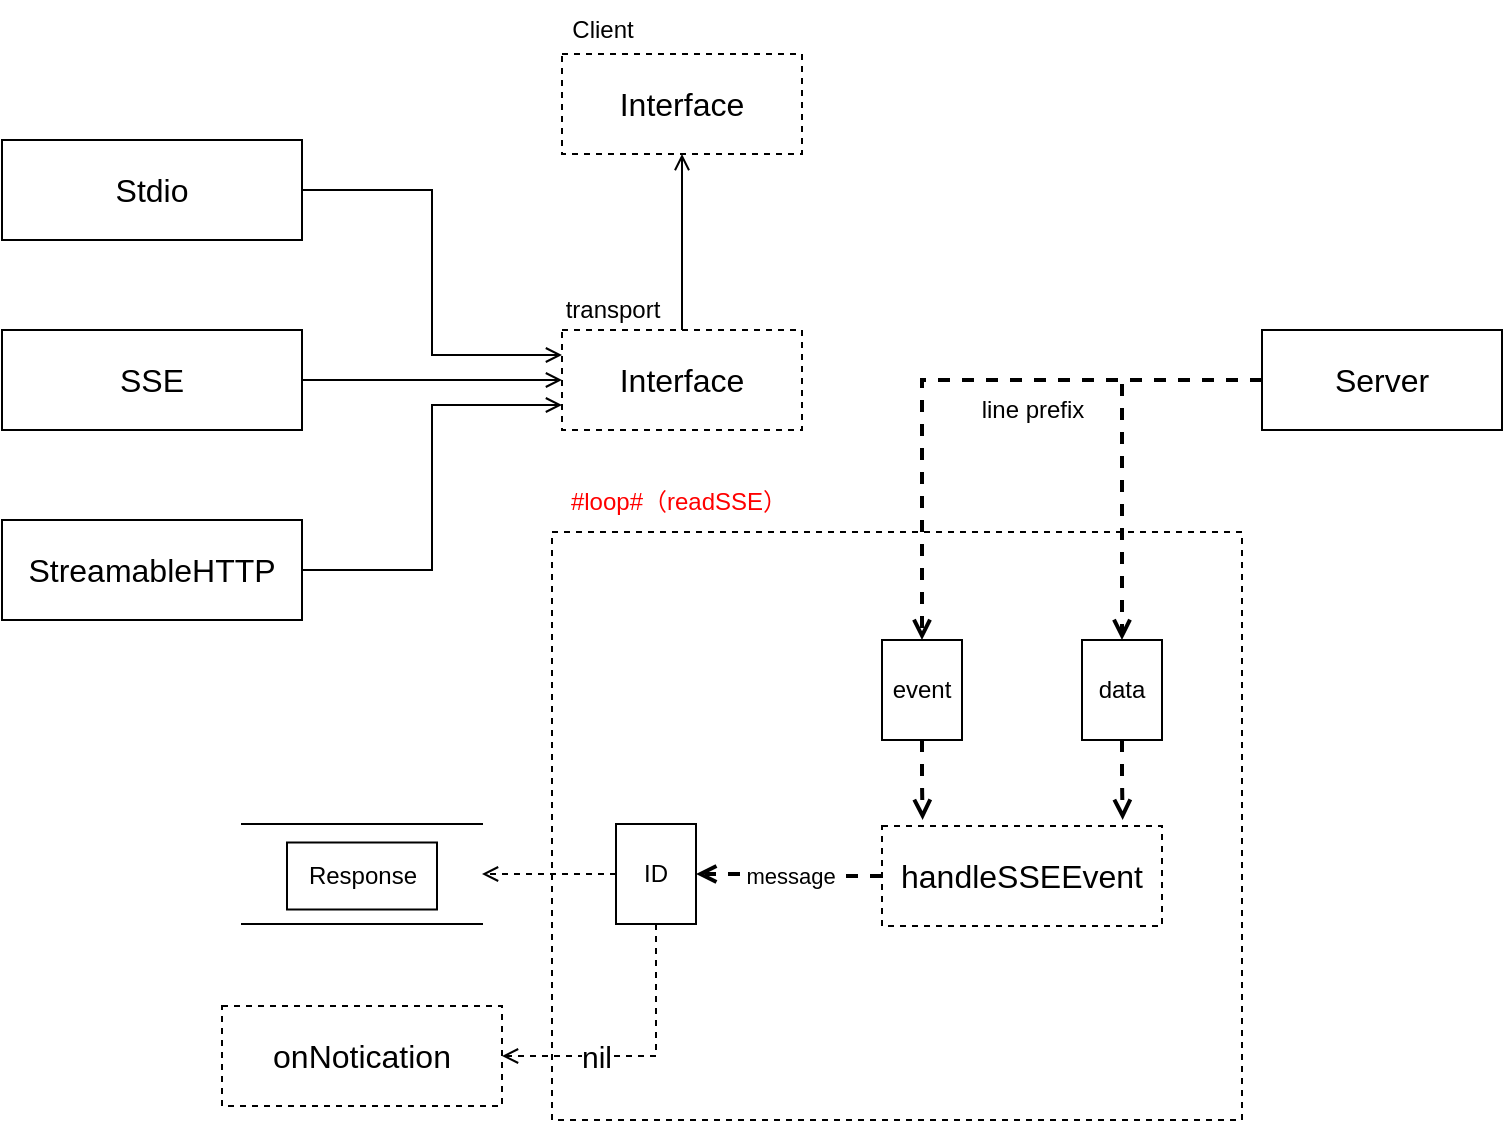 <mxfile version="26.2.14" pages="3">
  <diagram name="transport" id="SVgRkjwjnZAzmlpTH-lY">
    <mxGraphModel dx="2893" dy="1103" grid="1" gridSize="10" guides="1" tooltips="1" connect="1" arrows="1" fold="1" page="1" pageScale="1" pageWidth="827" pageHeight="1169" math="0" shadow="0">
      <root>
        <mxCell id="0" />
        <mxCell id="1" parent="0" />
        <mxCell id="H7Ld3zAO4WbDlRHn0WHY-36" value="" style="rounded=0;whiteSpace=wrap;html=1;fontSize=16;fillColor=none;dashed=1;" parent="1" vertex="1">
          <mxGeometry x="235" y="326" width="345" height="294" as="geometry" />
        </mxCell>
        <mxCell id="H7Ld3zAO4WbDlRHn0WHY-29" value="" style="shape=partialRectangle;whiteSpace=wrap;html=1;left=0;right=0;fillColor=none;" parent="1" vertex="1">
          <mxGeometry x="80" y="472" width="120" height="50" as="geometry" />
        </mxCell>
        <mxCell id="H7Ld3zAO4WbDlRHn0WHY-15" style="edgeStyle=orthogonalEdgeStyle;rounded=0;orthogonalLoop=1;jettySize=auto;html=1;exitX=0.5;exitY=0;exitDx=0;exitDy=0;entryX=0.5;entryY=1;entryDx=0;entryDy=0;endArrow=open;endFill=0;" parent="1" source="H7Ld3zAO4WbDlRHn0WHY-1" target="H7Ld3zAO4WbDlRHn0WHY-9" edge="1">
          <mxGeometry relative="1" as="geometry" />
        </mxCell>
        <mxCell id="H7Ld3zAO4WbDlRHn0WHY-1" value="Interface" style="rounded=0;whiteSpace=wrap;html=1;fontSize=16;dashed=1;" parent="1" vertex="1">
          <mxGeometry x="240" y="225" width="120" height="50" as="geometry" />
        </mxCell>
        <mxCell id="H7Ld3zAO4WbDlRHn0WHY-2" value="transport" style="text;html=1;align=center;verticalAlign=middle;resizable=0;points=[];autosize=1;strokeColor=none;fillColor=none;" parent="1" vertex="1">
          <mxGeometry x="230" y="200" width="70" height="30" as="geometry" />
        </mxCell>
        <mxCell id="H7Ld3zAO4WbDlRHn0WHY-7" style="edgeStyle=orthogonalEdgeStyle;rounded=0;orthogonalLoop=1;jettySize=auto;html=1;exitX=1;exitY=0.5;exitDx=0;exitDy=0;entryX=0;entryY=0.25;entryDx=0;entryDy=0;endArrow=open;endFill=0;" parent="1" source="H7Ld3zAO4WbDlRHn0WHY-3" target="H7Ld3zAO4WbDlRHn0WHY-1" edge="1">
          <mxGeometry relative="1" as="geometry" />
        </mxCell>
        <mxCell id="H7Ld3zAO4WbDlRHn0WHY-3" value="Stdio" style="rounded=0;whiteSpace=wrap;html=1;fontSize=16;" parent="1" vertex="1">
          <mxGeometry x="-40" y="130" width="150" height="50" as="geometry" />
        </mxCell>
        <mxCell id="H7Ld3zAO4WbDlRHn0WHY-6" style="edgeStyle=orthogonalEdgeStyle;rounded=0;orthogonalLoop=1;jettySize=auto;html=1;exitX=1;exitY=0.5;exitDx=0;exitDy=0;entryX=0;entryY=0.5;entryDx=0;entryDy=0;endArrow=open;endFill=0;" parent="1" source="H7Ld3zAO4WbDlRHn0WHY-4" target="H7Ld3zAO4WbDlRHn0WHY-1" edge="1">
          <mxGeometry relative="1" as="geometry" />
        </mxCell>
        <mxCell id="H7Ld3zAO4WbDlRHn0WHY-4" value="SSE" style="rounded=0;whiteSpace=wrap;html=1;fontSize=16;" parent="1" vertex="1">
          <mxGeometry x="-40" y="225" width="150" height="50" as="geometry" />
        </mxCell>
        <mxCell id="H7Ld3zAO4WbDlRHn0WHY-8" style="edgeStyle=orthogonalEdgeStyle;rounded=0;orthogonalLoop=1;jettySize=auto;html=1;exitX=1;exitY=0.5;exitDx=0;exitDy=0;entryX=0;entryY=0.75;entryDx=0;entryDy=0;endArrow=open;endFill=0;" parent="1" source="H7Ld3zAO4WbDlRHn0WHY-5" target="H7Ld3zAO4WbDlRHn0WHY-1" edge="1">
          <mxGeometry relative="1" as="geometry" />
        </mxCell>
        <mxCell id="H7Ld3zAO4WbDlRHn0WHY-5" value="StreamableHTTP" style="rounded=0;whiteSpace=wrap;html=1;fontSize=16;" parent="1" vertex="1">
          <mxGeometry x="-40" y="320" width="150" height="50" as="geometry" />
        </mxCell>
        <mxCell id="H7Ld3zAO4WbDlRHn0WHY-9" value="Interface" style="rounded=0;whiteSpace=wrap;html=1;fontSize=16;dashed=1;" parent="1" vertex="1">
          <mxGeometry x="240" y="87" width="120" height="50" as="geometry" />
        </mxCell>
        <mxCell id="H7Ld3zAO4WbDlRHn0WHY-10" value="Client" style="text;html=1;align=center;verticalAlign=middle;resizable=0;points=[];autosize=1;strokeColor=none;fillColor=none;" parent="1" vertex="1">
          <mxGeometry x="235" y="60" width="50" height="30" as="geometry" />
        </mxCell>
        <mxCell id="H7Ld3zAO4WbDlRHn0WHY-18" style="edgeStyle=orthogonalEdgeStyle;rounded=0;orthogonalLoop=1;jettySize=auto;html=1;exitX=0;exitY=0.5;exitDx=0;exitDy=0;endArrow=open;endFill=0;dashed=1;strokeWidth=2;" parent="1" source="H7Ld3zAO4WbDlRHn0WHY-11" target="H7Ld3zAO4WbDlRHn0WHY-19" edge="1">
          <mxGeometry relative="1" as="geometry">
            <mxPoint x="670" y="300" as="targetPoint" />
          </mxGeometry>
        </mxCell>
        <mxCell id="H7Ld3zAO4WbDlRHn0WHY-21" style="edgeStyle=orthogonalEdgeStyle;rounded=0;orthogonalLoop=1;jettySize=auto;html=1;exitX=0;exitY=0.5;exitDx=0;exitDy=0;endArrow=open;endFill=0;dashed=1;strokeWidth=2;" parent="1" source="H7Ld3zAO4WbDlRHn0WHY-11" target="H7Ld3zAO4WbDlRHn0WHY-20" edge="1">
          <mxGeometry relative="1" as="geometry" />
        </mxCell>
        <mxCell id="H7Ld3zAO4WbDlRHn0WHY-11" value="Server" style="rounded=0;whiteSpace=wrap;html=1;fontSize=16;" parent="1" vertex="1">
          <mxGeometry x="590" y="225" width="120" height="50" as="geometry" />
        </mxCell>
        <mxCell id="H7Ld3zAO4WbDlRHn0WHY-17" value="#loop#（readSSE）" style="text;html=1;align=center;verticalAlign=middle;resizable=0;points=[];autosize=1;strokeColor=none;fillColor=none;fontColor=#FF0000;" parent="1" vertex="1">
          <mxGeometry x="233" y="296" width="130" height="30" as="geometry" />
        </mxCell>
        <mxCell id="H7Ld3zAO4WbDlRHn0WHY-19" value="event" style="rounded=0;whiteSpace=wrap;html=1;fontSize=12;" parent="1" vertex="1">
          <mxGeometry x="400" y="380" width="40" height="50" as="geometry" />
        </mxCell>
        <mxCell id="H7Ld3zAO4WbDlRHn0WHY-38" style="edgeStyle=orthogonalEdgeStyle;rounded=0;orthogonalLoop=1;jettySize=auto;html=1;exitX=0.5;exitY=1;exitDx=0;exitDy=0;dashed=1;strokeWidth=2;endArrow=open;endFill=0;" parent="1" source="H7Ld3zAO4WbDlRHn0WHY-20" edge="1">
          <mxGeometry relative="1" as="geometry">
            <mxPoint x="520.333" y="470" as="targetPoint" />
          </mxGeometry>
        </mxCell>
        <mxCell id="H7Ld3zAO4WbDlRHn0WHY-20" value="data" style="rounded=0;whiteSpace=wrap;html=1;fontSize=12;" parent="1" vertex="1">
          <mxGeometry x="500" y="380" width="40" height="50" as="geometry" />
        </mxCell>
        <mxCell id="H7Ld3zAO4WbDlRHn0WHY-35" value="message" style="edgeStyle=orthogonalEdgeStyle;rounded=0;orthogonalLoop=1;jettySize=auto;html=1;exitX=0;exitY=0.5;exitDx=0;exitDy=0;entryX=1;entryY=0.5;entryDx=0;entryDy=0;dashed=1;endArrow=open;endFill=0;strokeWidth=2;" parent="1" source="H7Ld3zAO4WbDlRHn0WHY-22" target="H7Ld3zAO4WbDlRHn0WHY-26" edge="1">
          <mxGeometry relative="1" as="geometry" />
        </mxCell>
        <mxCell id="H7Ld3zAO4WbDlRHn0WHY-22" value="handleSSEEvent" style="rounded=0;whiteSpace=wrap;html=1;fontSize=16;dashed=1;" parent="1" vertex="1">
          <mxGeometry x="400" y="473" width="140" height="50" as="geometry" />
        </mxCell>
        <mxCell id="H7Ld3zAO4WbDlRHn0WHY-25" value="line prefix" style="text;html=1;align=center;verticalAlign=middle;resizable=0;points=[];autosize=1;strokeColor=none;fillColor=none;" parent="1" vertex="1">
          <mxGeometry x="440" y="250" width="70" height="30" as="geometry" />
        </mxCell>
        <mxCell id="H7Ld3zAO4WbDlRHn0WHY-33" style="edgeStyle=orthogonalEdgeStyle;rounded=0;orthogonalLoop=1;jettySize=auto;html=1;exitX=0;exitY=0.5;exitDx=0;exitDy=0;entryX=1;entryY=0.5;entryDx=0;entryDy=0;dashed=1;strokeWidth=1;endArrow=open;endFill=0;" parent="1" source="H7Ld3zAO4WbDlRHn0WHY-26" target="H7Ld3zAO4WbDlRHn0WHY-29" edge="1">
          <mxGeometry relative="1" as="geometry">
            <mxPoint x="217" y="593" as="targetPoint" />
            <Array as="points">
              <mxPoint x="230" y="497" />
              <mxPoint x="230" y="497" />
            </Array>
          </mxGeometry>
        </mxCell>
        <mxCell id="H7Ld3zAO4WbDlRHn0WHY-34" value="nil" style="edgeStyle=orthogonalEdgeStyle;rounded=0;orthogonalLoop=1;jettySize=auto;html=1;exitX=0.5;exitY=1;exitDx=0;exitDy=0;entryX=1;entryY=0.5;entryDx=0;entryDy=0;dashed=1;endArrow=open;endFill=0;strokeWidth=1;fontSize=15;" parent="1" source="H7Ld3zAO4WbDlRHn0WHY-26" target="H7Ld3zAO4WbDlRHn0WHY-32" edge="1">
          <mxGeometry x="0.343" relative="1" as="geometry">
            <mxPoint as="offset" />
          </mxGeometry>
        </mxCell>
        <mxCell id="H7Ld3zAO4WbDlRHn0WHY-26" value="ID" style="rounded=0;whiteSpace=wrap;html=1;fontSize=12;" parent="1" vertex="1">
          <mxGeometry x="267" y="472" width="40" height="50" as="geometry" />
        </mxCell>
        <mxCell id="H7Ld3zAO4WbDlRHn0WHY-28" value="Response" style="rounded=0;whiteSpace=wrap;html=1;fontSize=12;" parent="1" vertex="1">
          <mxGeometry x="102.5" y="481.25" width="75" height="33.5" as="geometry" />
        </mxCell>
        <mxCell id="H7Ld3zAO4WbDlRHn0WHY-32" value="onNotication" style="rounded=0;whiteSpace=wrap;html=1;fontSize=16;dashed=1;" parent="1" vertex="1">
          <mxGeometry x="70" y="563" width="140" height="50" as="geometry" />
        </mxCell>
        <mxCell id="H7Ld3zAO4WbDlRHn0WHY-37" style="edgeStyle=orthogonalEdgeStyle;rounded=0;orthogonalLoop=1;jettySize=auto;html=1;exitX=0.5;exitY=1;exitDx=0;exitDy=0;entryX=0.145;entryY=-0.06;entryDx=0;entryDy=0;entryPerimeter=0;endArrow=open;endFill=0;dashed=1;strokeWidth=2;" parent="1" source="H7Ld3zAO4WbDlRHn0WHY-19" target="H7Ld3zAO4WbDlRHn0WHY-22" edge="1">
          <mxGeometry relative="1" as="geometry" />
        </mxCell>
      </root>
    </mxGraphModel>
  </diagram>
  <diagram id="85zbATjg0N7xEXD3A3Ri" name="Client">
    <mxGraphModel dx="2274" dy="954" grid="1" gridSize="10" guides="1" tooltips="1" connect="1" arrows="1" fold="1" page="1" pageScale="1" pageWidth="827" pageHeight="1169" math="0" shadow="0">
      <root>
        <mxCell id="0" />
        <mxCell id="1" parent="0" />
        <mxCell id="FTsCTb3qze6ZqCP6SwIq-16" style="edgeStyle=orthogonalEdgeStyle;rounded=0;orthogonalLoop=1;jettySize=auto;html=1;exitX=0.5;exitY=1;exitDx=0;exitDy=0;entryX=0;entryY=0.5;entryDx=0;entryDy=0;endArrow=open;endFill=0;dashed=1;strokeWidth=2;" edge="1" parent="1" source="FTsCTb3qze6ZqCP6SwIq-14" target="XjtVxVs_Bo_PDcdwQKtI-1">
          <mxGeometry relative="1" as="geometry" />
        </mxCell>
        <mxCell id="FTsCTb3qze6ZqCP6SwIq-14" value="" style="rounded=0;whiteSpace=wrap;html=1;fontSize=16;fillColor=none;" vertex="1" parent="1">
          <mxGeometry x="130" y="450" width="260" height="210" as="geometry" />
        </mxCell>
        <mxCell id="FTsCTb3qze6ZqCP6SwIq-9" value="" style="rounded=0;whiteSpace=wrap;html=1;fontSize=16;fillColor=none;" vertex="1" parent="1">
          <mxGeometry x="414" y="450" width="260" height="210" as="geometry" />
        </mxCell>
        <mxCell id="FTsCTb3qze6ZqCP6SwIq-2" style="edgeStyle=orthogonalEdgeStyle;rounded=0;orthogonalLoop=1;jettySize=auto;html=1;exitX=1;exitY=0.5;exitDx=0;exitDy=0;entryX=0;entryY=0.5;entryDx=0;entryDy=0;endArrow=open;endFill=0;" edge="1" parent="1" source="XjtVxVs_Bo_PDcdwQKtI-1" target="FTsCTb3qze6ZqCP6SwIq-1">
          <mxGeometry relative="1" as="geometry" />
        </mxCell>
        <mxCell id="XjtVxVs_Bo_PDcdwQKtI-1" value="listByPage" style="rounded=0;whiteSpace=wrap;html=1;fontSize=16;dashed=1;" vertex="1" parent="1">
          <mxGeometry x="324" y="750" width="120" height="50" as="geometry" />
        </mxCell>
        <mxCell id="FTsCTb3qze6ZqCP6SwIq-17" style="edgeStyle=orthogonalEdgeStyle;rounded=0;orthogonalLoop=1;jettySize=auto;html=1;exitX=0.5;exitY=0;exitDx=0;exitDy=0;entryX=0.5;entryY=1;entryDx=0;entryDy=0;endArrow=open;endFill=0;dashed=1;strokeWidth=2;" edge="1" parent="1" source="FTsCTb3qze6ZqCP6SwIq-1" target="FTsCTb3qze6ZqCP6SwIq-9">
          <mxGeometry relative="1" as="geometry" />
        </mxCell>
        <mxCell id="FTsCTb3qze6ZqCP6SwIq-1" value="T" style="rounded=0;whiteSpace=wrap;html=1;fontSize=12;" vertex="1" parent="1">
          <mxGeometry x="524" y="750" width="40" height="50" as="geometry" />
        </mxCell>
        <mxCell id="FTsCTb3qze6ZqCP6SwIq-3" value="" style="rounded=0;whiteSpace=wrap;html=1;fontSize=16;fillColor=none;" vertex="1" parent="1">
          <mxGeometry x="431" y="485" width="230" height="80" as="geometry" />
        </mxCell>
        <mxCell id="FTsCTb3qze6ZqCP6SwIq-6" style="edgeStyle=orthogonalEdgeStyle;rounded=0;orthogonalLoop=1;jettySize=auto;html=1;exitX=1;exitY=0.5;exitDx=0;exitDy=0;entryX=0;entryY=0.5;entryDx=0;entryDy=0;endArrow=open;endFill=0;" edge="1" parent="1" source="FTsCTb3qze6ZqCP6SwIq-4" target="FTsCTb3qze6ZqCP6SwIq-5">
          <mxGeometry relative="1" as="geometry" />
        </mxCell>
        <mxCell id="FTsCTb3qze6ZqCP6SwIq-4" value="str" style="rounded=0;whiteSpace=wrap;html=1;fontSize=16;" vertex="1" parent="1">
          <mxGeometry x="444" y="500" width="40" height="50" as="geometry" />
        </mxCell>
        <mxCell id="FTsCTb3qze6ZqCP6SwIq-5" value="interface{}" style="rounded=0;whiteSpace=wrap;html=1;fontSize=16;" vertex="1" parent="1">
          <mxGeometry x="524" y="500" width="120" height="50" as="geometry" />
        </mxCell>
        <mxCell id="FTsCTb3qze6ZqCP6SwIq-7" value="Result" style="text;html=1;align=center;verticalAlign=middle;resizable=0;points=[];autosize=1;strokeColor=none;fillColor=none;" vertex="1" parent="1">
          <mxGeometry x="431" y="455" width="60" height="30" as="geometry" />
        </mxCell>
        <mxCell id="FTsCTb3qze6ZqCP6SwIq-18" style="edgeStyle=orthogonalEdgeStyle;rounded=0;orthogonalLoop=1;jettySize=auto;html=1;exitX=0;exitY=0.5;exitDx=0;exitDy=0;entryX=1;entryY=0.5;entryDx=0;entryDy=0;endArrow=block;endFill=1;" edge="1" parent="1" source="FTsCTb3qze6ZqCP6SwIq-8" target="FTsCTb3qze6ZqCP6SwIq-12">
          <mxGeometry relative="1" as="geometry" />
        </mxCell>
        <mxCell id="FTsCTb3qze6ZqCP6SwIq-8" value="Cursor" style="rounded=0;whiteSpace=wrap;html=1;fontSize=16;" vertex="1" parent="1">
          <mxGeometry x="486" y="590" width="120" height="50" as="geometry" />
        </mxCell>
        <mxCell id="FTsCTb3qze6ZqCP6SwIq-10" value="PaginatedResult" style="text;html=1;align=center;verticalAlign=middle;resizable=0;points=[];autosize=1;strokeColor=none;fillColor=none;" vertex="1" parent="1">
          <mxGeometry x="414" y="420" width="110" height="30" as="geometry" />
        </mxCell>
        <mxCell id="FTsCTb3qze6ZqCP6SwIq-11" value="Request" style="rounded=0;whiteSpace=wrap;html=1;fontSize=16;" vertex="1" parent="1">
          <mxGeometry x="200" y="485" width="120" height="50" as="geometry" />
        </mxCell>
        <mxCell id="FTsCTb3qze6ZqCP6SwIq-12" value="Cursor" style="rounded=0;whiteSpace=wrap;html=1;fontSize=16;" vertex="1" parent="1">
          <mxGeometry x="204" y="590" width="120" height="50" as="geometry" />
        </mxCell>
        <mxCell id="FTsCTb3qze6ZqCP6SwIq-13" value="NextCursor" style="text;html=1;align=center;verticalAlign=middle;resizable=0;points=[];autosize=1;strokeColor=none;fillColor=none;" vertex="1" parent="1">
          <mxGeometry x="204" y="565" width="80" height="30" as="geometry" />
        </mxCell>
        <mxCell id="FTsCTb3qze6ZqCP6SwIq-15" value="PaginatedRequest" style="text;html=1;align=center;verticalAlign=middle;resizable=0;points=[];autosize=1;strokeColor=none;fillColor=none;" vertex="1" parent="1">
          <mxGeometry x="125" y="420" width="120" height="30" as="geometry" />
        </mxCell>
        <mxCell id="FTsCTb3qze6ZqCP6SwIq-19" value="ListResourceByPage" style="rounded=0;whiteSpace=wrap;html=1;fontSize=16;dashed=1;" vertex="1" parent="1">
          <mxGeometry x="-39" y="880" width="190" height="50" as="geometry" />
        </mxCell>
        <mxCell id="FTsCTb3qze6ZqCP6SwIq-20" value="ListResourceTemplateByPage" style="rounded=0;whiteSpace=wrap;html=1;fontSize=16;dashed=1;" vertex="1" parent="1">
          <mxGeometry x="177" y="880" width="244" height="50" as="geometry" />
        </mxCell>
        <mxCell id="FTsCTb3qze6ZqCP6SwIq-21" value="ListResource" style="rounded=0;whiteSpace=wrap;html=1;fontSize=16;dashed=1;" vertex="1" parent="1">
          <mxGeometry x="-40" y="980" width="190" height="50" as="geometry" />
        </mxCell>
        <mxCell id="FTsCTb3qze6ZqCP6SwIq-22" value="ListResourceTemplate" style="rounded=0;whiteSpace=wrap;html=1;fontSize=16;dashed=1;" vertex="1" parent="1">
          <mxGeometry x="177" y="980" width="244" height="50" as="geometry" />
        </mxCell>
        <mxCell id="FTsCTb3qze6ZqCP6SwIq-23" value="ListPromptsByPage" style="rounded=0;whiteSpace=wrap;html=1;fontSize=16;dashed=1;" vertex="1" parent="1">
          <mxGeometry x="455" y="880" width="196" height="50" as="geometry" />
        </mxCell>
        <mxCell id="FTsCTb3qze6ZqCP6SwIq-24" value="ListToolsByPage" style="rounded=0;whiteSpace=wrap;html=1;fontSize=16;dashed=1;" vertex="1" parent="1">
          <mxGeometry x="681" y="880" width="170" height="50" as="geometry" />
        </mxCell>
        <mxCell id="FTsCTb3qze6ZqCP6SwIq-25" value="ListPrompts" style="rounded=0;whiteSpace=wrap;html=1;fontSize=16;dashed=1;" vertex="1" parent="1">
          <mxGeometry x="455" y="980" width="196" height="50" as="geometry" />
        </mxCell>
        <mxCell id="FTsCTb3qze6ZqCP6SwIq-26" value="ListTools" style="rounded=0;whiteSpace=wrap;html=1;fontSize=16;dashed=1;" vertex="1" parent="1">
          <mxGeometry x="681" y="980" width="170" height="50" as="geometry" />
        </mxCell>
        <mxCell id="FTsCTb3qze6ZqCP6SwIq-27" value="Initialize" style="rounded=0;whiteSpace=wrap;html=1;fontSize=16;dashed=1;" vertex="1" parent="1">
          <mxGeometry x="790" y="500" width="190" height="50" as="geometry" />
        </mxCell>
        <mxCell id="FTsCTb3qze6ZqCP6SwIq-28" value="Ping" style="rounded=0;whiteSpace=wrap;html=1;fontSize=16;dashed=1;" vertex="1" parent="1">
          <mxGeometry x="790" y="570" width="190" height="50" as="geometry" />
        </mxCell>
        <mxCell id="FTsCTb3qze6ZqCP6SwIq-29" value="ReadResource" style="rounded=0;whiteSpace=wrap;html=1;fontSize=16;dashed=1;" vertex="1" parent="1">
          <mxGeometry x="-40" y="1090" width="190" height="50" as="geometry" />
        </mxCell>
        <mxCell id="FTsCTb3qze6ZqCP6SwIq-30" value="Subscribe" style="rounded=0;whiteSpace=wrap;html=1;fontSize=16;dashed=1;" vertex="1" parent="1">
          <mxGeometry x="890" y="880" width="190" height="50" as="geometry" />
        </mxCell>
        <mxCell id="FTsCTb3qze6ZqCP6SwIq-31" value="Unsubscribe" style="rounded=0;whiteSpace=wrap;html=1;fontSize=16;dashed=1;" vertex="1" parent="1">
          <mxGeometry x="890" y="980" width="190" height="50" as="geometry" />
        </mxCell>
        <mxCell id="FTsCTb3qze6ZqCP6SwIq-32" value="GetPrompt" style="rounded=0;whiteSpace=wrap;html=1;fontSize=16;dashed=1;" vertex="1" parent="1">
          <mxGeometry x="455" y="1080" width="196" height="50" as="geometry" />
        </mxCell>
        <mxCell id="FTsCTb3qze6ZqCP6SwIq-33" value="CallTool" style="rounded=0;whiteSpace=wrap;html=1;fontSize=16;dashed=1;" vertex="1" parent="1">
          <mxGeometry x="681" y="1080" width="170" height="50" as="geometry" />
        </mxCell>
        <mxCell id="FTsCTb3qze6ZqCP6SwIq-34" value="SetLevel" style="rounded=0;whiteSpace=wrap;html=1;fontSize=16;dashed=1;" vertex="1" parent="1">
          <mxGeometry x="790" y="645" width="190" height="50" as="geometry" />
        </mxCell>
        <mxCell id="FTsCTb3qze6ZqCP6SwIq-35" value="Complete" style="rounded=0;whiteSpace=wrap;html=1;fontSize=16;dashed=1;" vertex="1" parent="1">
          <mxGeometry x="790" y="715" width="190" height="50" as="geometry" />
        </mxCell>
        <mxCell id="FTsCTb3qze6ZqCP6SwIq-36" value="OnNotification" style="rounded=0;whiteSpace=wrap;html=1;fontSize=16;dashed=1;" vertex="1" parent="1">
          <mxGeometry x="890" y="1080" width="190" height="50" as="geometry" />
        </mxCell>
      </root>
    </mxGraphModel>
  </diagram>
  <diagram id="dmdO-r73l8edm1c1T74f" name="第 3 页">
    <mxGraphModel dx="1447" dy="954" grid="1" gridSize="10" guides="1" tooltips="1" connect="1" arrows="1" fold="1" page="1" pageScale="1" pageWidth="827" pageHeight="1169" math="0" shadow="0">
      <root>
        <mxCell id="0" />
        <mxCell id="1" parent="0" />
      </root>
    </mxGraphModel>
  </diagram>
</mxfile>
